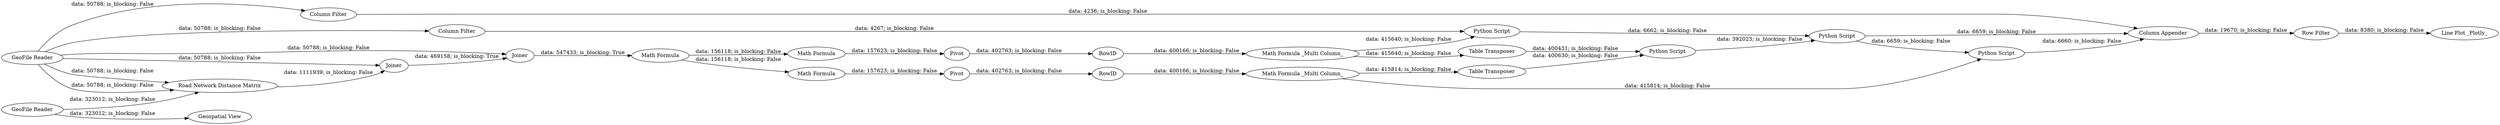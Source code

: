 digraph {
	"6303960565858446533_8" [label="Math Formula"]
	"6303960565858446533_9" [label=Pivot]
	"6303960565858446533_15" [label=RowID]
	"6303960565858446533_13" [label="Math Formula"]
	"6303960565858446533_17" [label="Table Transposer"]
	"6303960565858446533_3" [label="Geospatial View"]
	"6303960565858446533_1" [label="GeoFile Reader"]
	"6303960565858446533_7" [label="Math Formula"]
	"6303960565858446533_18" [label="Python Script"]
	"6303960565858446533_11" [label="Math Formula _Multi Column_"]
	"6303960565858446533_26" [label="Line Plot _Plotly_"]
	"6303960565858446533_12" [label="Table Transposer"]
	"6303960565858446533_24" [label="Column Appender"]
	"6303960565858446533_10" [label=RowID]
	"6303960565858446533_23" [label="Column Filter"]
	"6303960565858446533_6" [label=Joiner]
	"6303960565858446533_4" [label="Road Network Distance Matrix"]
	"6303960565858446533_22" [label="Python Script"]
	"6303960565858446533_21" [label="Python Script"]
	"6303960565858446533_16" [label="Math Formula _Multi Column_"]
	"6303960565858446533_5" [label=Joiner]
	"6303960565858446533_14" [label=Pivot]
	"6303960565858446533_20" [label="Python Script"]
	"6303960565858446533_25" [label="Row Filter"]
	"6303960565858446533_2" [label="GeoFile Reader"]
	"6303960565858446533_19" [label="Column Filter"]
	"6303960565858446533_2" -> "6303960565858446533_3" [label="data: 323012; is_blocking: False"]
	"6303960565858446533_20" -> "6303960565858446533_21" [label="data: 6662; is_blocking: False"]
	"6303960565858446533_21" -> "6303960565858446533_24" [label="data: 6659; is_blocking: False"]
	"6303960565858446533_2" -> "6303960565858446533_4" [label="data: 323012; is_blocking: False"]
	"6303960565858446533_23" -> "6303960565858446533_24" [label="data: 4236; is_blocking: False"]
	"6303960565858446533_18" -> "6303960565858446533_21" [label="data: 392023; is_blocking: False"]
	"6303960565858446533_9" -> "6303960565858446533_10" [label="data: 402763; is_blocking: False"]
	"6303960565858446533_13" -> "6303960565858446533_14" [label="data: 157623; is_blocking: False"]
	"6303960565858446533_25" -> "6303960565858446533_26" [label="data: 8380; is_blocking: False"]
	"6303960565858446533_17" -> "6303960565858446533_18" [label="data: 400431; is_blocking: False"]
	"6303960565858446533_16" -> "6303960565858446533_17" [label="data: 415640; is_blocking: False"]
	"6303960565858446533_19" -> "6303960565858446533_20" [label="data: 4267; is_blocking: False"]
	"6303960565858446533_14" -> "6303960565858446533_15" [label="data: 402763; is_blocking: False"]
	"6303960565858446533_1" -> "6303960565858446533_5" [label="data: 50788; is_blocking: False"]
	"6303960565858446533_12" -> "6303960565858446533_18" [label="data: 400630; is_blocking: False"]
	"6303960565858446533_22" -> "6303960565858446533_24" [label="data: 6660; is_blocking: False"]
	"6303960565858446533_1" -> "6303960565858446533_23" [label="data: 50788; is_blocking: False"]
	"6303960565858446533_5" -> "6303960565858446533_6" [label="data: 469158; is_blocking: True"]
	"6303960565858446533_1" -> "6303960565858446533_4" [label="data: 50788; is_blocking: False"]
	"6303960565858446533_7" -> "6303960565858446533_13" [label="data: 156118; is_blocking: False"]
	"6303960565858446533_1" -> "6303960565858446533_4" [label="data: 50788; is_blocking: False"]
	"6303960565858446533_24" -> "6303960565858446533_25" [label="data: 19670; is_blocking: False"]
	"6303960565858446533_6" -> "6303960565858446533_7" [label="data: 547433; is_blocking: True"]
	"6303960565858446533_11" -> "6303960565858446533_12" [label="data: 415814; is_blocking: False"]
	"6303960565858446533_15" -> "6303960565858446533_16" [label="data: 400166; is_blocking: False"]
	"6303960565858446533_16" -> "6303960565858446533_20" [label="data: 415640; is_blocking: False"]
	"6303960565858446533_8" -> "6303960565858446533_9" [label="data: 157623; is_blocking: False"]
	"6303960565858446533_11" -> "6303960565858446533_22" [label="data: 415814; is_blocking: False"]
	"6303960565858446533_4" -> "6303960565858446533_5" [label="data: 1111939; is_blocking: False"]
	"6303960565858446533_10" -> "6303960565858446533_11" [label="data: 400166; is_blocking: False"]
	"6303960565858446533_1" -> "6303960565858446533_19" [label="data: 50788; is_blocking: False"]
	"6303960565858446533_21" -> "6303960565858446533_22" [label="data: 6659; is_blocking: False"]
	"6303960565858446533_1" -> "6303960565858446533_6" [label="data: 50788; is_blocking: False"]
	"6303960565858446533_7" -> "6303960565858446533_8" [label="data: 156118; is_blocking: False"]
	rankdir=LR
}
